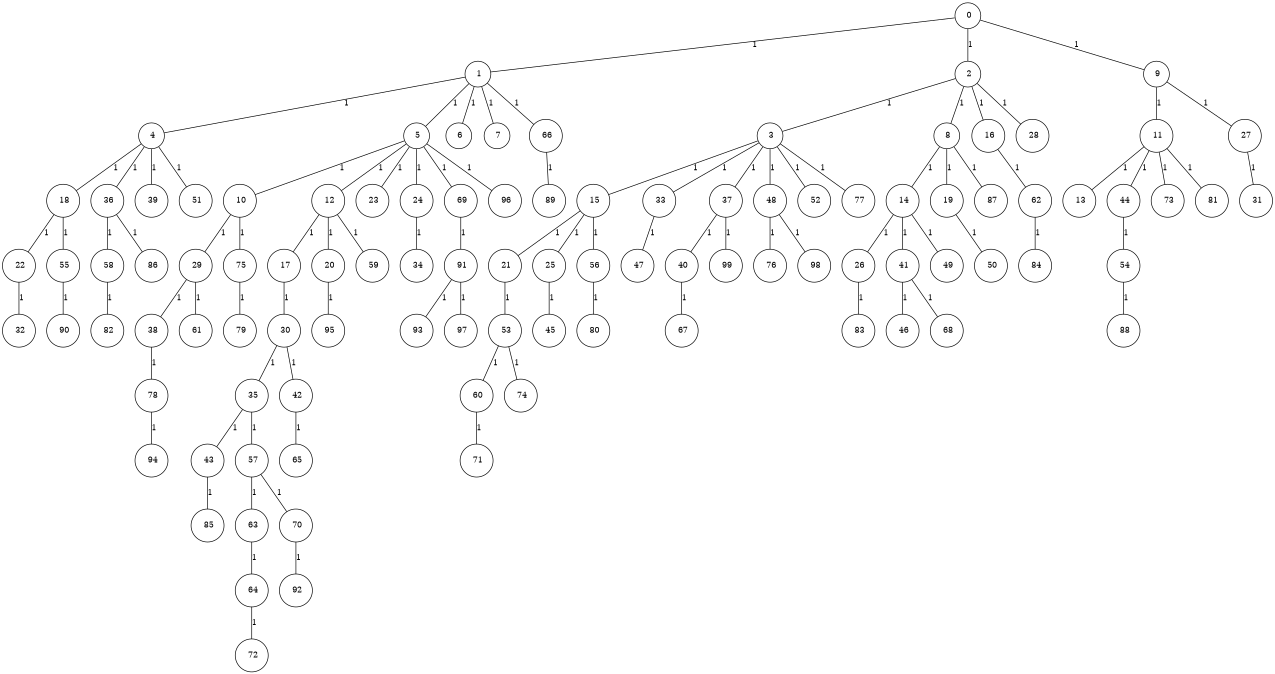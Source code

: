 graph G {
size="8.5,11;"
ratio = "expand;"
fixedsize="true;"
overlap="scale;"
node[shape=circle,width=.12,hight=.12,fontsize=12]
edge[fontsize=12]

0[label=" 0" color=black, pos="2.503461,0.67565406!"];
1[label=" 1" color=black, pos="0.19111164,0.70606673!"];
2[label=" 2" color=black, pos="0.54739709,2.9324846!"];
3[label=" 3" color=black, pos="2.9265758,0.93342002!"];
4[label=" 4" color=black, pos="1.5525684,2.7996457!"];
5[label=" 5" color=black, pos="0.59449727,2.9952999!"];
6[label=" 6" color=black, pos="1.3245414,0.58915668!"];
7[label=" 7" color=black, pos="1.7593236,0.79491015!"];
8[label=" 8" color=black, pos="0.60437877,2.1669546!"];
9[label=" 9" color=black, pos="0.8650855,2.6644144!"];
10[label=" 10" color=black, pos="1.6119807,2.6456015!"];
11[label=" 11" color=black, pos="0.14834194,2.0329634!"];
12[label=" 12" color=black, pos="0.51815067,2.5150491!"];
13[label=" 13" color=black, pos="0.48981,2.0484997!"];
14[label=" 14" color=black, pos="2.3846584,0.45212239!"];
15[label=" 15" color=black, pos="1.4130778,1.4067666!"];
16[label=" 16" color=black, pos="2.7175967,0.81294701!"];
17[label=" 17" color=black, pos="1.4467425,0.99516485!"];
18[label=" 18" color=black, pos="2.0742604,2.5972798!"];
19[label=" 19" color=black, pos="1.2197878,2.9235127!"];
20[label=" 20" color=black, pos="0.46285225,1.8505864!"];
21[label=" 21" color=black, pos="0.94891082,0.76701367!"];
22[label=" 22" color=black, pos="0.53674249,2.4775512!"];
23[label=" 23" color=black, pos="2.4661686,0.96727693!"];
24[label=" 24" color=black, pos="1.458039,0.7664476!"];
25[label=" 25" color=black, pos="1.2575854,1.9635048!"];
26[label=" 26" color=black, pos="2.4023788,1.5544482!"];
27[label=" 27" color=black, pos="1.1910277,0.36010512!"];
28[label=" 28" color=black, pos="0.91652268,2.6065422!"];
29[label=" 29" color=black, pos="2.1097777,2.1990027!"];
30[label=" 30" color=black, pos="1.5926919,1.5963405!"];
31[label=" 31" color=black, pos="0.56087177,2.2426258!"];
32[label=" 32" color=black, pos="0.34384138,2.9236923!"];
33[label=" 33" color=black, pos="1.7706859,1.9332725!"];
34[label=" 34" color=black, pos="0.44798153,2.7952313!"];
35[label=" 35" color=black, pos="2.9656816,0.29288911!"];
36[label=" 36" color=black, pos="0.36602794,1.7476378!"];
37[label=" 37" color=black, pos="0.27298712,2.1223258!"];
38[label=" 38" color=black, pos="0.62319446,2.9245395!"];
39[label=" 39" color=black, pos="0.28228376,0.20297698!"];
40[label=" 40" color=black, pos="2.1762388,2.2275519!"];
41[label=" 41" color=black, pos="0.013866257,0.11998932!"];
42[label=" 42" color=black, pos="2.6485451,2.100857!"];
43[label=" 43" color=black, pos="1.070557,2.496431!"];
44[label=" 44" color=black, pos="1.2931774,0.91239054!"];
45[label=" 45" color=black, pos="0.19070921,2.4318435!"];
46[label=" 46" color=black, pos="2.7533827,0.9979699!"];
47[label=" 47" color=black, pos="1.5235484,0.66179158!"];
48[label=" 48" color=black, pos="2.3276161,2.6467118!"];
49[label=" 49" color=black, pos="2.0501679,0.80333016!"];
50[label=" 50" color=black, pos="2.6819217,2.3129397!"];
51[label=" 51" color=black, pos="0.29793323,2.1890636!"];
52[label=" 52" color=black, pos="1.0534394,1.1572751!"];
53[label=" 53" color=black, pos="1.1361705,0.058052283!"];
54[label=" 54" color=black, pos="2.9455016,1.9252196!"];
55[label=" 55" color=black, pos="2.2569691,1.1688372!"];
56[label=" 56" color=black, pos="0.47635467,2.9260675!"];
57[label=" 57" color=black, pos="0.58225014,1.2252356!"];
58[label=" 58" color=black, pos="0.63358484,2.0166506!"];
59[label=" 59" color=black, pos="0.34754595,0.52262866!"];
60[label=" 60" color=black, pos="0.30716835,1.645134!"];
61[label=" 61" color=black, pos="1.2690224,1.332892!"];
62[label=" 62" color=black, pos="0.75920842,1.683574!"];
63[label=" 63" color=black, pos="2.8451229,0.60076264!"];
64[label=" 64" color=black, pos="0.66796016,2.8480001!"];
65[label=" 65" color=black, pos="1.2562279,2.5143822!"];
66[label=" 66" color=black, pos="1.6114109,0.82133078!"];
67[label=" 67" color=black, pos="0.73674696,1.3599422!"];
68[label=" 68" color=black, pos="2.0238632,0.48725416!"];
69[label=" 69" color=black, pos="1.7082625,1.5074096!"];
70[label=" 70" color=black, pos="0.078257882,0.48364835!"];
71[label=" 71" color=black, pos="0.043394712,1.2448583!"];
72[label=" 72" color=black, pos="2.6112412,2.9615652!"];
73[label=" 73" color=black, pos="1.1660941,0.75728179!"];
74[label=" 74" color=black, pos="2.0069801,1.7364619!"];
75[label=" 75" color=black, pos="1.922572,0.78764238!"];
76[label=" 76" color=black, pos="0.10148032,0.23932078!"];
77[label=" 77" color=black, pos="1.0950427,0.27721365!"];
78[label=" 78" color=black, pos="2.9377139,1.0966814!"];
79[label=" 79" color=black, pos="2.845273,0.69246346!"];
80[label=" 80" color=black, pos="1.4343981,0.32398324!"];
81[label=" 81" color=black, pos="0.12997599,0.37799715!"];
82[label=" 82" color=black, pos="0.65987761,0.88068317!"];
83[label=" 83" color=black, pos="0.21086315,2.5288848!"];
84[label=" 84" color=black, pos="1.9432221,1.1220862!"];
85[label=" 85" color=black, pos="0.51493595,2.2115655!"];
86[label=" 86" color=black, pos="2.1601619,0.43375842!"];
87[label=" 87" color=black, pos="0.64978655,2.4619491!"];
88[label=" 88" color=black, pos="1.7802505,2.6846768!"];
89[label=" 89" color=black, pos="1.8671973,0.047182606!"];
90[label=" 90" color=black, pos="2.177133,0.10952458!"];
91[label=" 91" color=black, pos="0.59619133,2.7003396!"];
92[label=" 92" color=black, pos="1.4066151,2.5776783!"];
93[label=" 93" color=black, pos="2.2217258,0.37420084!"];
94[label=" 94" color=black, pos="1.0974906,1.3873225!"];
95[label=" 95" color=black, pos="1.9341811,0.83146177!"];
96[label=" 96" color=black, pos="0.63520392,1.6246582!"];
97[label=" 97" color=black, pos="1.5788125,0.029476224!"];
98[label=" 98" color=black, pos="0.59970655,0.14394163!"];
99[label=" 99" color=black, pos="1.7774102,1.7353113!"];
0--1[label="1"]
0--2[label="1"]
0--9[label="1"]
1--4[label="1"]
1--5[label="1"]
1--6[label="1"]
1--7[label="1"]
1--66[label="1"]
2--3[label="1"]
2--8[label="1"]
2--16[label="1"]
2--28[label="1"]
3--15[label="1"]
3--33[label="1"]
3--37[label="1"]
3--48[label="1"]
3--52[label="1"]
3--77[label="1"]
4--18[label="1"]
4--36[label="1"]
4--39[label="1"]
4--51[label="1"]
5--10[label="1"]
5--12[label="1"]
5--23[label="1"]
5--24[label="1"]
5--69[label="1"]
5--96[label="1"]
8--14[label="1"]
8--19[label="1"]
8--87[label="1"]
9--11[label="1"]
9--27[label="1"]
10--29[label="1"]
10--75[label="1"]
11--13[label="1"]
11--44[label="1"]
11--73[label="1"]
11--81[label="1"]
12--17[label="1"]
12--20[label="1"]
12--59[label="1"]
14--26[label="1"]
14--41[label="1"]
14--49[label="1"]
15--21[label="1"]
15--25[label="1"]
15--56[label="1"]
16--62[label="1"]
17--30[label="1"]
18--22[label="1"]
18--55[label="1"]
19--50[label="1"]
20--95[label="1"]
21--53[label="1"]
22--32[label="1"]
24--34[label="1"]
25--45[label="1"]
26--83[label="1"]
27--31[label="1"]
29--38[label="1"]
29--61[label="1"]
30--35[label="1"]
30--42[label="1"]
33--47[label="1"]
35--43[label="1"]
35--57[label="1"]
36--58[label="1"]
36--86[label="1"]
37--40[label="1"]
37--99[label="1"]
38--78[label="1"]
40--67[label="1"]
41--46[label="1"]
41--68[label="1"]
42--65[label="1"]
43--85[label="1"]
44--54[label="1"]
48--76[label="1"]
48--98[label="1"]
53--60[label="1"]
53--74[label="1"]
54--88[label="1"]
55--90[label="1"]
56--80[label="1"]
57--63[label="1"]
57--70[label="1"]
58--82[label="1"]
60--71[label="1"]
62--84[label="1"]
63--64[label="1"]
64--72[label="1"]
66--89[label="1"]
69--91[label="1"]
70--92[label="1"]
75--79[label="1"]
78--94[label="1"]
91--93[label="1"]
91--97[label="1"]

}
